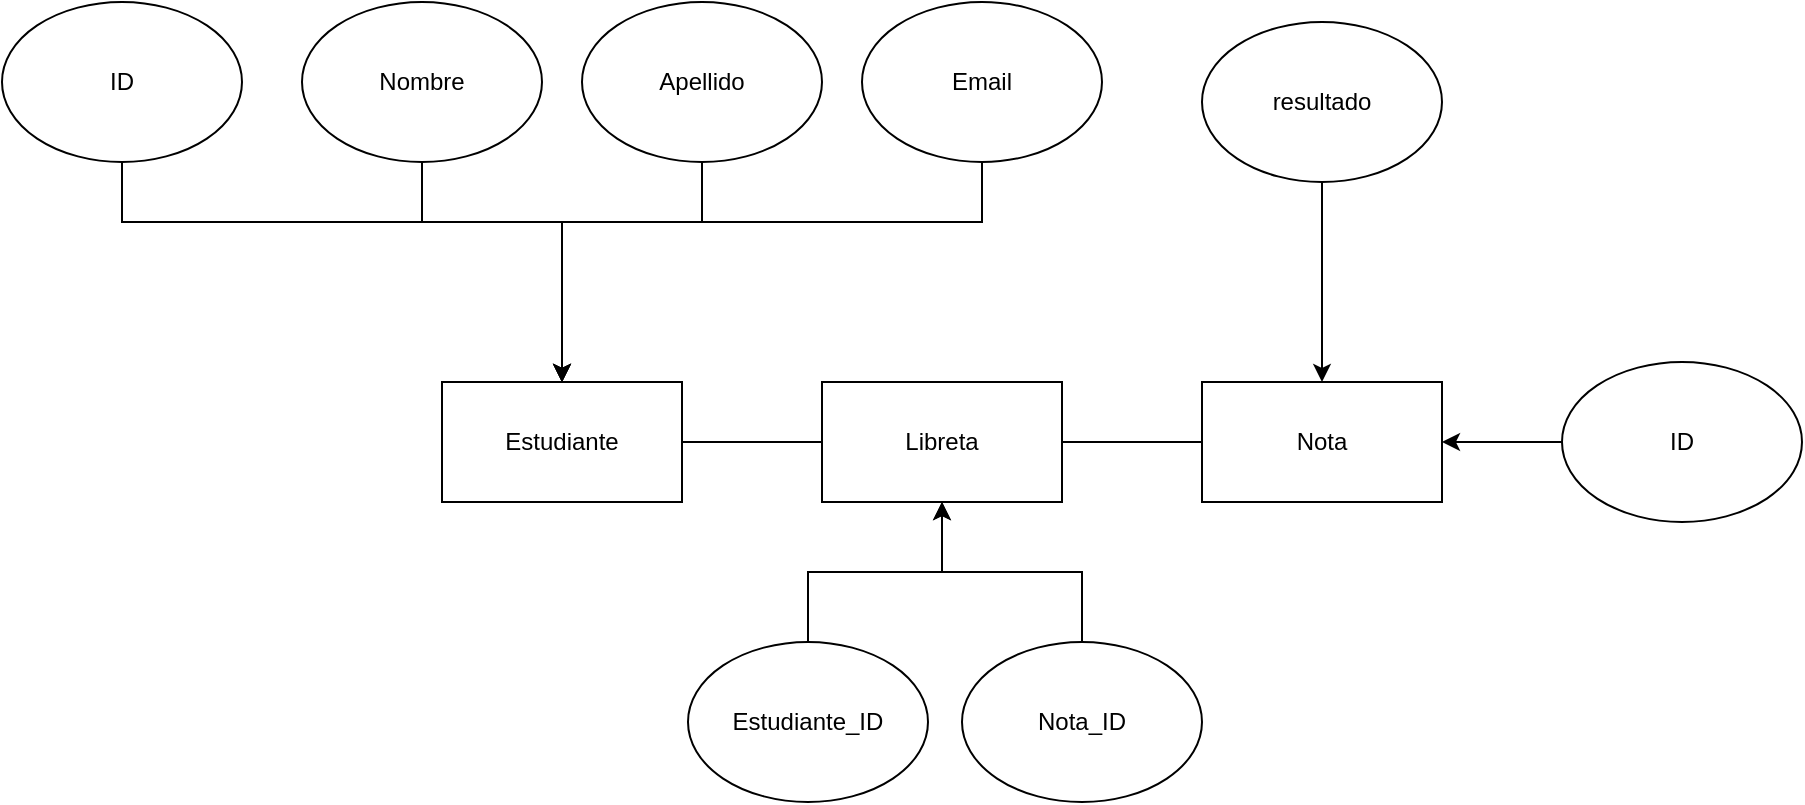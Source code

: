 <mxfile version="24.2.2" type="device">
  <diagram name="Página-1" id="bDq3pl9JeryCzW7H8vNC">
    <mxGraphModel dx="731" dy="744" grid="1" gridSize="10" guides="1" tooltips="1" connect="1" arrows="1" fold="1" page="1" pageScale="1" pageWidth="827" pageHeight="1169" math="0" shadow="0">
      <root>
        <mxCell id="0" />
        <mxCell id="1" parent="0" />
        <mxCell id="4Rjvg9Pl1T5QLFHCRQXP-1" value="Estudiante" style="rounded=0;whiteSpace=wrap;html=1;" parent="1" vertex="1">
          <mxGeometry x="230" y="400" width="120" height="60" as="geometry" />
        </mxCell>
        <mxCell id="4Rjvg9Pl1T5QLFHCRQXP-2" value="Nota" style="rounded=0;whiteSpace=wrap;html=1;" parent="1" vertex="1">
          <mxGeometry x="610" y="400" width="120" height="60" as="geometry" />
        </mxCell>
        <mxCell id="4Rjvg9Pl1T5QLFHCRQXP-7" style="edgeStyle=orthogonalEdgeStyle;rounded=0;orthogonalLoop=1;jettySize=auto;html=1;entryX=0.5;entryY=0;entryDx=0;entryDy=0;" parent="1" source="4Rjvg9Pl1T5QLFHCRQXP-3" target="4Rjvg9Pl1T5QLFHCRQXP-1" edge="1">
          <mxGeometry relative="1" as="geometry">
            <Array as="points">
              <mxPoint x="70" y="320" />
              <mxPoint x="290" y="320" />
            </Array>
          </mxGeometry>
        </mxCell>
        <mxCell id="4Rjvg9Pl1T5QLFHCRQXP-3" value="ID" style="ellipse;whiteSpace=wrap;html=1;" parent="1" vertex="1">
          <mxGeometry x="10" y="210" width="120" height="80" as="geometry" />
        </mxCell>
        <mxCell id="4Rjvg9Pl1T5QLFHCRQXP-11" style="edgeStyle=orthogonalEdgeStyle;rounded=0;orthogonalLoop=1;jettySize=auto;html=1;entryX=0.5;entryY=0;entryDx=0;entryDy=0;" parent="1" source="4Rjvg9Pl1T5QLFHCRQXP-4" target="4Rjvg9Pl1T5QLFHCRQXP-1" edge="1">
          <mxGeometry relative="1" as="geometry">
            <Array as="points">
              <mxPoint x="220" y="320" />
              <mxPoint x="290" y="320" />
            </Array>
          </mxGeometry>
        </mxCell>
        <mxCell id="4Rjvg9Pl1T5QLFHCRQXP-4" value="Nombre" style="ellipse;whiteSpace=wrap;html=1;" parent="1" vertex="1">
          <mxGeometry x="160" y="210" width="120" height="80" as="geometry" />
        </mxCell>
        <mxCell id="4Rjvg9Pl1T5QLFHCRQXP-9" style="edgeStyle=orthogonalEdgeStyle;rounded=0;orthogonalLoop=1;jettySize=auto;html=1;entryX=0.5;entryY=0;entryDx=0;entryDy=0;" parent="1" source="4Rjvg9Pl1T5QLFHCRQXP-5" target="4Rjvg9Pl1T5QLFHCRQXP-1" edge="1">
          <mxGeometry relative="1" as="geometry">
            <Array as="points">
              <mxPoint x="360" y="320" />
              <mxPoint x="290" y="320" />
            </Array>
          </mxGeometry>
        </mxCell>
        <mxCell id="4Rjvg9Pl1T5QLFHCRQXP-5" value="Apellido" style="ellipse;whiteSpace=wrap;html=1;" parent="1" vertex="1">
          <mxGeometry x="300" y="210" width="120" height="80" as="geometry" />
        </mxCell>
        <mxCell id="4Rjvg9Pl1T5QLFHCRQXP-13" style="edgeStyle=orthogonalEdgeStyle;rounded=0;orthogonalLoop=1;jettySize=auto;html=1;entryX=0.5;entryY=0;entryDx=0;entryDy=0;exitX=0.5;exitY=1;exitDx=0;exitDy=0;" parent="1" source="4Rjvg9Pl1T5QLFHCRQXP-6" target="4Rjvg9Pl1T5QLFHCRQXP-1" edge="1">
          <mxGeometry relative="1" as="geometry">
            <Array as="points">
              <mxPoint x="500" y="320" />
              <mxPoint x="290" y="320" />
            </Array>
          </mxGeometry>
        </mxCell>
        <mxCell id="4Rjvg9Pl1T5QLFHCRQXP-6" value="Email" style="ellipse;whiteSpace=wrap;html=1;" parent="1" vertex="1">
          <mxGeometry x="440" y="210" width="120" height="80" as="geometry" />
        </mxCell>
        <mxCell id="4Rjvg9Pl1T5QLFHCRQXP-17" style="edgeStyle=orthogonalEdgeStyle;rounded=0;orthogonalLoop=1;jettySize=auto;html=1;entryX=1;entryY=0.5;entryDx=0;entryDy=0;" parent="1" source="4Rjvg9Pl1T5QLFHCRQXP-16" target="4Rjvg9Pl1T5QLFHCRQXP-2" edge="1">
          <mxGeometry relative="1" as="geometry" />
        </mxCell>
        <mxCell id="4Rjvg9Pl1T5QLFHCRQXP-16" value="ID" style="ellipse;whiteSpace=wrap;html=1;" parent="1" vertex="1">
          <mxGeometry x="790" y="390" width="120" height="80" as="geometry" />
        </mxCell>
        <mxCell id="4Rjvg9Pl1T5QLFHCRQXP-23" style="edgeStyle=orthogonalEdgeStyle;rounded=0;orthogonalLoop=1;jettySize=auto;html=1;endArrow=none;endFill=0;" parent="1" source="4Rjvg9Pl1T5QLFHCRQXP-18" target="4Rjvg9Pl1T5QLFHCRQXP-2" edge="1">
          <mxGeometry relative="1" as="geometry" />
        </mxCell>
        <mxCell id="4Rjvg9Pl1T5QLFHCRQXP-24" style="edgeStyle=orthogonalEdgeStyle;rounded=0;orthogonalLoop=1;jettySize=auto;html=1;endArrow=none;endFill=0;" parent="1" source="4Rjvg9Pl1T5QLFHCRQXP-18" target="4Rjvg9Pl1T5QLFHCRQXP-1" edge="1">
          <mxGeometry relative="1" as="geometry" />
        </mxCell>
        <mxCell id="4Rjvg9Pl1T5QLFHCRQXP-18" value="Libreta" style="rounded=0;whiteSpace=wrap;html=1;" parent="1" vertex="1">
          <mxGeometry x="420" y="400" width="120" height="60" as="geometry" />
        </mxCell>
        <mxCell id="4Rjvg9Pl1T5QLFHCRQXP-25" style="edgeStyle=orthogonalEdgeStyle;rounded=0;orthogonalLoop=1;jettySize=auto;html=1;entryX=0.5;entryY=1;entryDx=0;entryDy=0;" parent="1" source="4Rjvg9Pl1T5QLFHCRQXP-19" target="4Rjvg9Pl1T5QLFHCRQXP-18" edge="1">
          <mxGeometry relative="1" as="geometry" />
        </mxCell>
        <mxCell id="4Rjvg9Pl1T5QLFHCRQXP-19" value="Estudiante_ID" style="ellipse;whiteSpace=wrap;html=1;" parent="1" vertex="1">
          <mxGeometry x="353" y="530" width="120" height="80" as="geometry" />
        </mxCell>
        <mxCell id="4Rjvg9Pl1T5QLFHCRQXP-26" style="edgeStyle=orthogonalEdgeStyle;rounded=0;orthogonalLoop=1;jettySize=auto;html=1;" parent="1" source="4Rjvg9Pl1T5QLFHCRQXP-20" target="4Rjvg9Pl1T5QLFHCRQXP-18" edge="1">
          <mxGeometry relative="1" as="geometry" />
        </mxCell>
        <mxCell id="4Rjvg9Pl1T5QLFHCRQXP-20" value="&lt;div&gt;Nota_ID&lt;/div&gt;" style="ellipse;whiteSpace=wrap;html=1;" parent="1" vertex="1">
          <mxGeometry x="490" y="530" width="120" height="80" as="geometry" />
        </mxCell>
        <mxCell id="4Rjvg9Pl1T5QLFHCRQXP-22" style="edgeStyle=orthogonalEdgeStyle;rounded=0;orthogonalLoop=1;jettySize=auto;html=1;" parent="1" source="4Rjvg9Pl1T5QLFHCRQXP-21" target="4Rjvg9Pl1T5QLFHCRQXP-2" edge="1">
          <mxGeometry relative="1" as="geometry" />
        </mxCell>
        <mxCell id="4Rjvg9Pl1T5QLFHCRQXP-21" value="resultado" style="ellipse;whiteSpace=wrap;html=1;" parent="1" vertex="1">
          <mxGeometry x="610" y="220" width="120" height="80" as="geometry" />
        </mxCell>
      </root>
    </mxGraphModel>
  </diagram>
</mxfile>
